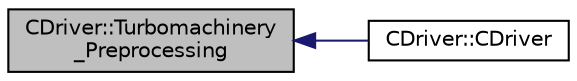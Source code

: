 digraph "CDriver::Turbomachinery_Preprocessing"
{
  edge [fontname="Helvetica",fontsize="10",labelfontname="Helvetica",labelfontsize="10"];
  node [fontname="Helvetica",fontsize="10",shape=record];
  rankdir="LR";
  Node2104 [label="CDriver::Turbomachinery\l_Preprocessing",height=0.2,width=0.4,color="black", fillcolor="grey75", style="filled", fontcolor="black"];
  Node2104 -> Node2105 [dir="back",color="midnightblue",fontsize="10",style="solid",fontname="Helvetica"];
  Node2105 [label="CDriver::CDriver",height=0.2,width=0.4,color="black", fillcolor="white", style="filled",URL="$class_c_driver.html#a3fca4a013a6efa9bbb38fe78a86b5f3d",tooltip="Constructor of the class. "];
}
